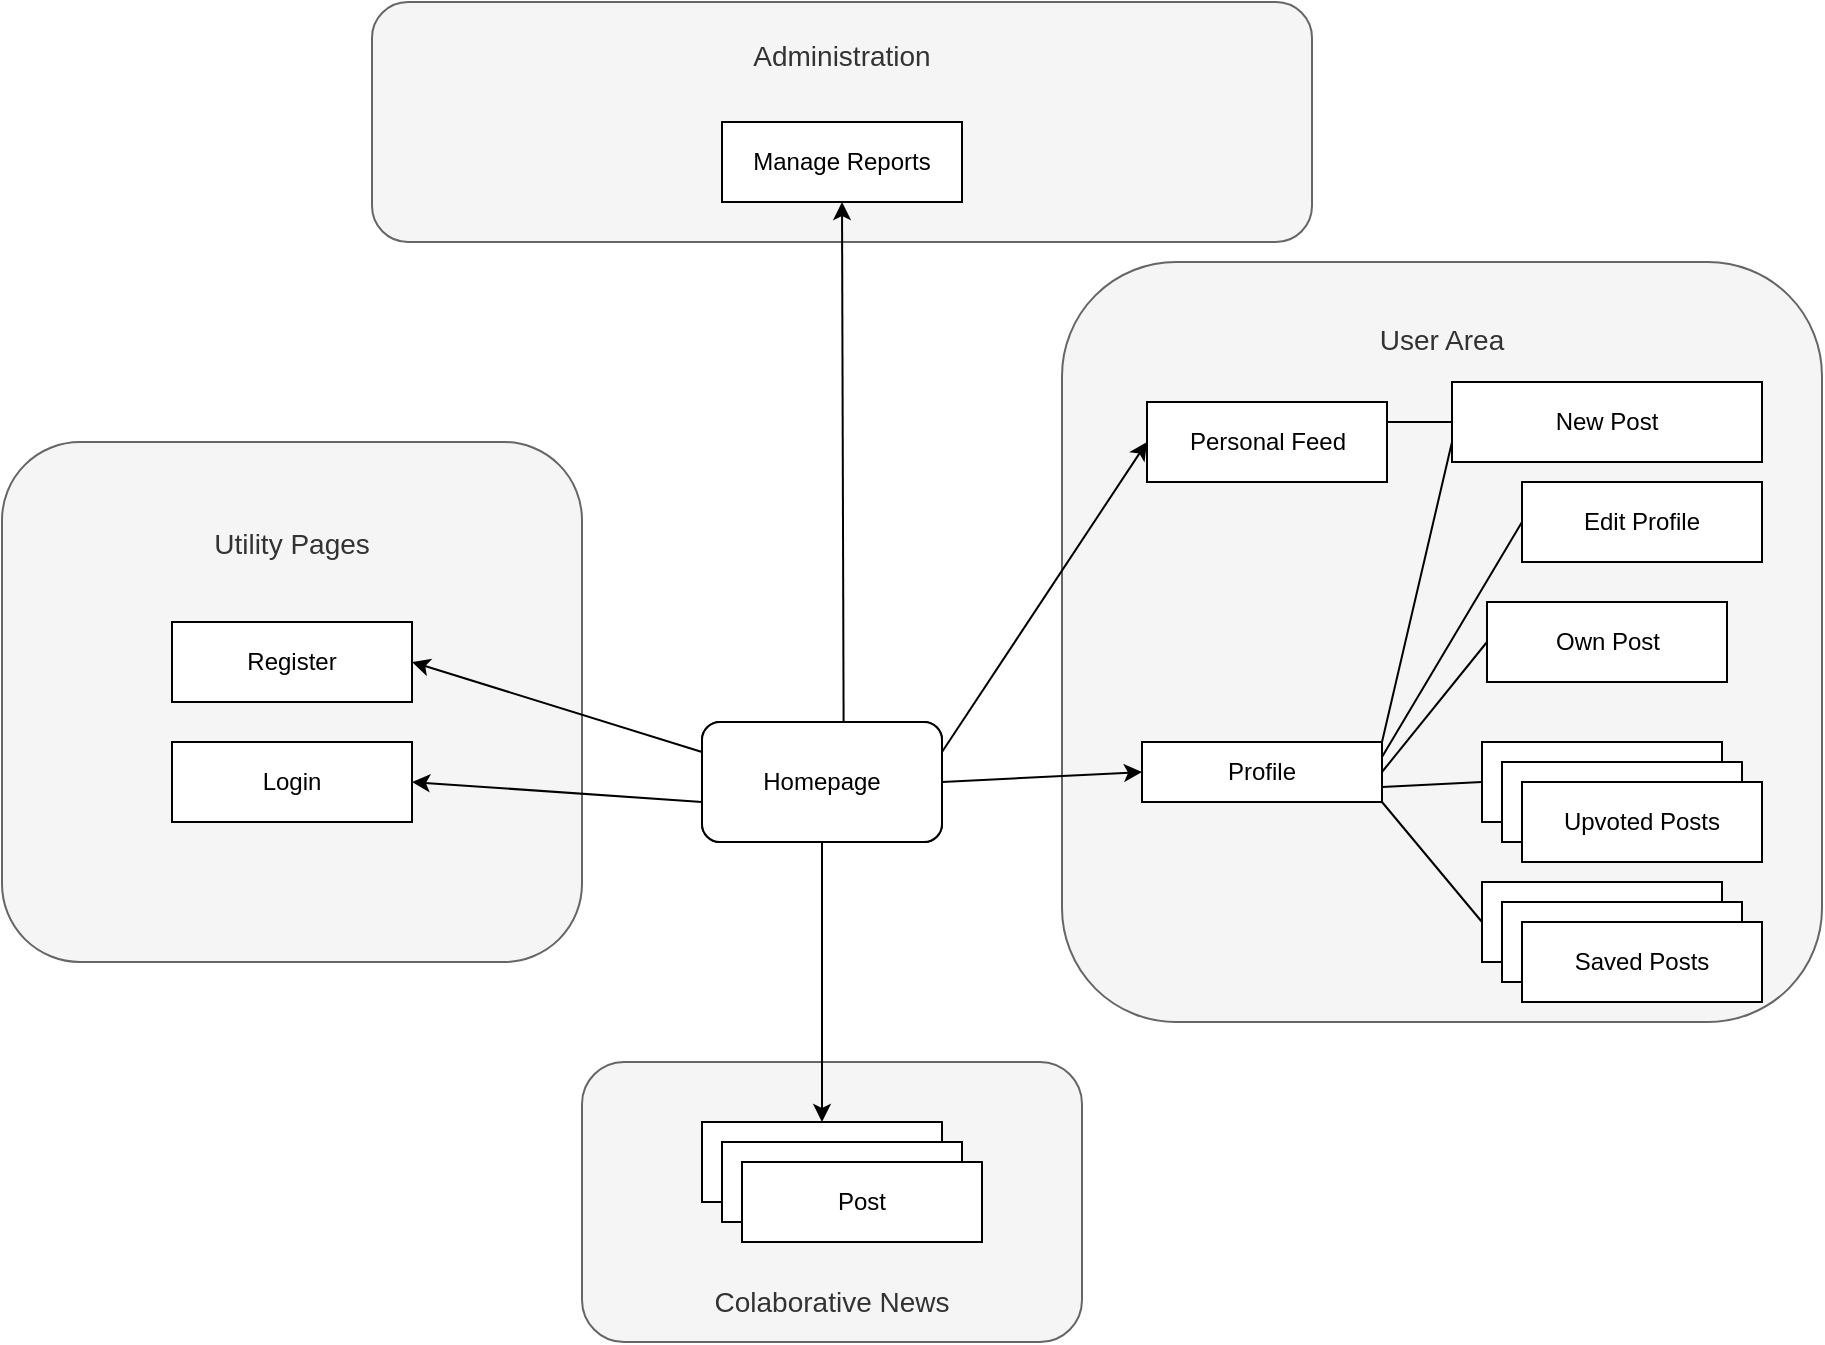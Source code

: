 <mxfile version="14.4.3" type="device"><diagram id="Urd6NdEX1sAxSTFwqKqv" name="Page-1"><mxGraphModel dx="868" dy="1332" grid="1" gridSize="10" guides="1" tooltips="1" connect="1" arrows="1" fold="1" page="1" pageScale="1" pageWidth="1100" pageHeight="850" math="0" shadow="0"><root><mxCell id="0"/><mxCell id="1" parent="0"/><mxCell id="CUA5aRHFGe_7-uSshtop-1" value="Homepage" style="rounded=1;whiteSpace=wrap;html=1;" parent="1" vertex="1"><mxGeometry x="380" y="220" width="120" height="60" as="geometry"/></mxCell><mxCell id="CUA5aRHFGe_7-uSshtop-2" value="Homepage" style="rounded=1;whiteSpace=wrap;html=1;" parent="1" vertex="1"><mxGeometry x="380" y="220" width="120" height="60" as="geometry"/></mxCell><mxCell id="CUA5aRHFGe_7-uSshtop-3" value="&lt;font style=&quot;font-size: 14px&quot;&gt;User Area&lt;br&gt;&lt;/font&gt;&lt;br&gt;&lt;br&gt;&lt;br&gt;&lt;br&gt;&lt;br&gt;&lt;br&gt;&lt;br&gt;&lt;br&gt;&lt;br&gt;&lt;br&gt;&lt;br&gt;&lt;br&gt;&lt;br&gt;&lt;br&gt;&lt;br&gt;&lt;br&gt;&lt;br&gt;&lt;br&gt;&lt;br&gt;&lt;br&gt;&lt;br&gt;" style="rounded=1;whiteSpace=wrap;html=1;fillColor=#f5f5f5;strokeColor=#666666;fontColor=#333333;" parent="1" vertex="1"><mxGeometry x="560" y="-10" width="380" height="380" as="geometry"/></mxCell><mxCell id="CUA5aRHFGe_7-uSshtop-5" value="Personal Feed" style="rounded=0;whiteSpace=wrap;html=1;" parent="1" vertex="1"><mxGeometry x="602.5" y="60" width="120" height="40" as="geometry"/></mxCell><mxCell id="CUA5aRHFGe_7-uSshtop-6" value="Profile" style="rounded=0;whiteSpace=wrap;html=1;" parent="1" vertex="1"><mxGeometry x="600" y="230" width="120" height="30" as="geometry"/></mxCell><mxCell id="CUA5aRHFGe_7-uSshtop-7" value="Edit Profile" style="rounded=0;whiteSpace=wrap;html=1;" parent="1" vertex="1"><mxGeometry x="790" y="100" width="120" height="40" as="geometry"/></mxCell><mxCell id="CUA5aRHFGe_7-uSshtop-9" value="&lt;font style=&quot;font-size: 14px&quot;&gt;Utility Pages&lt;br&gt;&lt;/font&gt;&lt;br&gt;&lt;br&gt;&lt;br&gt;&lt;br&gt;&lt;br&gt;&lt;br&gt;&lt;br&gt;&lt;br&gt;&lt;br&gt;&lt;br&gt;&lt;br&gt;" style="rounded=1;whiteSpace=wrap;html=1;fillColor=#f5f5f5;strokeColor=#666666;fontColor=#333333;" parent="1" vertex="1"><mxGeometry x="30" y="80" width="290" height="260" as="geometry"/></mxCell><mxCell id="CUA5aRHFGe_7-uSshtop-10" value="Register" style="rounded=0;whiteSpace=wrap;html=1;" parent="1" vertex="1"><mxGeometry x="115" y="170" width="120" height="40" as="geometry"/></mxCell><mxCell id="CUA5aRHFGe_7-uSshtop-12" value="Login" style="rounded=0;whiteSpace=wrap;html=1;" parent="1" vertex="1"><mxGeometry x="115" y="230" width="120" height="40" as="geometry"/></mxCell><mxCell id="CUA5aRHFGe_7-uSshtop-13" value="&lt;br&gt;&lt;br&gt;&lt;br&gt;&lt;br&gt;&lt;br&gt;&lt;br&gt;&lt;br&gt;&lt;font style=&quot;font-size: 14px&quot;&gt;Colaborative News&lt;/font&gt;" style="rounded=1;whiteSpace=wrap;html=1;fillColor=#f5f5f5;strokeColor=#666666;fontColor=#333333;" parent="1" vertex="1"><mxGeometry x="320" y="390" width="250" height="140" as="geometry"/></mxCell><mxCell id="CUA5aRHFGe_7-uSshtop-15" value="Post" style="rounded=0;whiteSpace=wrap;html=1;" parent="1" vertex="1"><mxGeometry x="380" y="420" width="120" height="40" as="geometry"/></mxCell><mxCell id="CUA5aRHFGe_7-uSshtop-18" value="&lt;font style=&quot;font-size: 14px&quot;&gt;Administration&lt;br&gt;&lt;br&gt;&lt;br&gt;&lt;br&gt;&lt;br&gt;&lt;/font&gt;" style="rounded=1;whiteSpace=wrap;html=1;fillColor=#f5f5f5;strokeColor=#666666;fontColor=#333333;" parent="1" vertex="1"><mxGeometry x="215" y="-140" width="470" height="120" as="geometry"/></mxCell><mxCell id="CUA5aRHFGe_7-uSshtop-29" value="" style="endArrow=classic;html=1;entryX=0;entryY=0.5;entryDx=0;entryDy=0;exitX=1;exitY=0.25;exitDx=0;exitDy=0;" parent="1" source="CUA5aRHFGe_7-uSshtop-2" target="CUA5aRHFGe_7-uSshtop-5" edge="1"><mxGeometry width="50" height="50" relative="1" as="geometry"><mxPoint x="400" y="260" as="sourcePoint"/><mxPoint x="450" y="210" as="targetPoint"/></mxGeometry></mxCell><mxCell id="CUA5aRHFGe_7-uSshtop-30" value="" style="endArrow=classic;html=1;entryX=0;entryY=0.5;entryDx=0;entryDy=0;exitX=1;exitY=0.5;exitDx=0;exitDy=0;" parent="1" source="CUA5aRHFGe_7-uSshtop-2" target="CUA5aRHFGe_7-uSshtop-6" edge="1"><mxGeometry width="50" height="50" relative="1" as="geometry"><mxPoint x="400" y="260" as="sourcePoint"/><mxPoint x="450" y="210" as="targetPoint"/></mxGeometry></mxCell><mxCell id="CUA5aRHFGe_7-uSshtop-33" value="" style="endArrow=classic;html=1;entryX=1;entryY=0.5;entryDx=0;entryDy=0;" parent="1" target="CUA5aRHFGe_7-uSshtop-12" edge="1"><mxGeometry width="50" height="50" relative="1" as="geometry"><mxPoint x="380" y="260" as="sourcePoint"/><mxPoint x="450" y="210" as="targetPoint"/></mxGeometry></mxCell><mxCell id="CUA5aRHFGe_7-uSshtop-35" value="" style="endArrow=classic;html=1;exitX=0;exitY=0.25;exitDx=0;exitDy=0;entryX=1;entryY=0.5;entryDx=0;entryDy=0;" parent="1" source="CUA5aRHFGe_7-uSshtop-2" target="CUA5aRHFGe_7-uSshtop-10" edge="1"><mxGeometry width="50" height="50" relative="1" as="geometry"><mxPoint x="400" y="330" as="sourcePoint"/><mxPoint x="450" y="280" as="targetPoint"/></mxGeometry></mxCell><mxCell id="CUA5aRHFGe_7-uSshtop-38" value="Post" style="rounded=0;whiteSpace=wrap;html=1;" parent="1" vertex="1"><mxGeometry x="390" y="430" width="120" height="40" as="geometry"/></mxCell><mxCell id="CUA5aRHFGe_7-uSshtop-39" value="Post" style="rounded=0;whiteSpace=wrap;html=1;" parent="1" vertex="1"><mxGeometry x="400" y="440" width="120" height="40" as="geometry"/></mxCell><mxCell id="CUA5aRHFGe_7-uSshtop-43" value="" style="endArrow=classic;html=1;exitX=0.5;exitY=1;exitDx=0;exitDy=0;entryX=0.5;entryY=0;entryDx=0;entryDy=0;" parent="1" source="CUA5aRHFGe_7-uSshtop-2" target="CUA5aRHFGe_7-uSshtop-15" edge="1"><mxGeometry width="50" height="50" relative="1" as="geometry"><mxPoint x="530" y="260" as="sourcePoint"/><mxPoint x="580" y="210" as="targetPoint"/></mxGeometry></mxCell><mxCell id="CUA5aRHFGe_7-uSshtop-44" value="New Post" style="rounded=0;whiteSpace=wrap;html=1;" parent="1" vertex="1"><mxGeometry x="755" y="50" width="155" height="40" as="geometry"/></mxCell><mxCell id="CUA5aRHFGe_7-uSshtop-48" value="Saved Posts" style="rounded=0;whiteSpace=wrap;html=1;" parent="1" vertex="1"><mxGeometry x="770" y="300" width="120" height="40" as="geometry"/></mxCell><mxCell id="CUA5aRHFGe_7-uSshtop-49" value="Manage Reports" style="rounded=0;whiteSpace=wrap;html=1;" parent="1" vertex="1"><mxGeometry x="390" y="-80" width="120" height="40" as="geometry"/></mxCell><mxCell id="CUA5aRHFGe_7-uSshtop-52" value="" style="endArrow=classic;html=1;entryX=0.5;entryY=1;entryDx=0;entryDy=0;exitX=0.59;exitY=-0.009;exitDx=0;exitDy=0;exitPerimeter=0;" parent="1" source="CUA5aRHFGe_7-uSshtop-2" target="CUA5aRHFGe_7-uSshtop-49" edge="1"><mxGeometry width="50" height="50" relative="1" as="geometry"><mxPoint x="450" y="210" as="sourcePoint"/><mxPoint x="245" y="190" as="targetPoint"/></mxGeometry></mxCell><mxCell id="CUA5aRHFGe_7-uSshtop-53" value="UpvotedPosts" style="rounded=0;whiteSpace=wrap;html=1;" parent="1" vertex="1"><mxGeometry x="770" y="230" width="120" height="40" as="geometry"/></mxCell><mxCell id="CUA5aRHFGe_7-uSshtop-54" value="" style="endArrow=none;html=1;exitX=1;exitY=0.75;exitDx=0;exitDy=0;entryX=0;entryY=0.5;entryDx=0;entryDy=0;" parent="1" source="CUA5aRHFGe_7-uSshtop-6" target="CUA5aRHFGe_7-uSshtop-53" edge="1"><mxGeometry width="50" height="50" relative="1" as="geometry"><mxPoint x="510" y="120" as="sourcePoint"/><mxPoint x="560" y="70" as="targetPoint"/></mxGeometry></mxCell><mxCell id="CUA5aRHFGe_7-uSshtop-55" value="" style="endArrow=none;html=1;exitX=1;exitY=1;exitDx=0;exitDy=0;entryX=0;entryY=0.5;entryDx=0;entryDy=0;" parent="1" source="CUA5aRHFGe_7-uSshtop-6" target="CUA5aRHFGe_7-uSshtop-48" edge="1"><mxGeometry width="50" height="50" relative="1" as="geometry"><mxPoint x="730" y="210" as="sourcePoint"/><mxPoint x="770" y="140" as="targetPoint"/></mxGeometry></mxCell><mxCell id="CUA5aRHFGe_7-uSshtop-58" value="" style="endArrow=none;html=1;entryX=0;entryY=0.75;entryDx=0;entryDy=0;exitX=1;exitY=0;exitDx=0;exitDy=0;" parent="1" source="CUA5aRHFGe_7-uSshtop-6" target="CUA5aRHFGe_7-uSshtop-44" edge="1"><mxGeometry width="50" height="50" relative="1" as="geometry"><mxPoint x="720" y="200" as="sourcePoint"/><mxPoint x="770" y="150" as="targetPoint"/></mxGeometry></mxCell><mxCell id="CUA5aRHFGe_7-uSshtop-59" value="" style="endArrow=none;html=1;entryX=0;entryY=0.5;entryDx=0;entryDy=0;exitX=1;exitY=0.25;exitDx=0;exitDy=0;" parent="1" source="CUA5aRHFGe_7-uSshtop-5" target="CUA5aRHFGe_7-uSshtop-44" edge="1"><mxGeometry width="50" height="50" relative="1" as="geometry"><mxPoint x="727.5" y="80" as="sourcePoint"/><mxPoint x="777.5" y="30" as="targetPoint"/></mxGeometry></mxCell><mxCell id="CUA5aRHFGe_7-uSshtop-62" value="" style="endArrow=none;html=1;entryX=0;entryY=0.5;entryDx=0;entryDy=0;exitX=1;exitY=0.25;exitDx=0;exitDy=0;" parent="1" source="CUA5aRHFGe_7-uSshtop-6" target="CUA5aRHFGe_7-uSshtop-7" edge="1"><mxGeometry width="50" height="50" relative="1" as="geometry"><mxPoint x="630" y="260" as="sourcePoint"/><mxPoint x="680" y="210" as="targetPoint"/></mxGeometry></mxCell><mxCell id="CD6-LUaRqdlgB-a05D8N-1" value="UpvotedPosts" style="rounded=0;whiteSpace=wrap;html=1;" parent="1" vertex="1"><mxGeometry x="780" y="240" width="120" height="40" as="geometry"/></mxCell><mxCell id="CD6-LUaRqdlgB-a05D8N-2" value="Upvoted Posts" style="rounded=0;whiteSpace=wrap;html=1;" parent="1" vertex="1"><mxGeometry x="790" y="250" width="120" height="40" as="geometry"/></mxCell><mxCell id="CD6-LUaRqdlgB-a05D8N-5" value="Saved Posts" style="rounded=0;whiteSpace=wrap;html=1;" parent="1" vertex="1"><mxGeometry x="780" y="310" width="120" height="40" as="geometry"/></mxCell><mxCell id="CD6-LUaRqdlgB-a05D8N-6" value="Saved Posts" style="rounded=0;whiteSpace=wrap;html=1;" parent="1" vertex="1"><mxGeometry x="790" y="320" width="120" height="40" as="geometry"/></mxCell><mxCell id="CD6-LUaRqdlgB-a05D8N-7" value="Own Post" style="rounded=0;whiteSpace=wrap;html=1;" parent="1" vertex="1"><mxGeometry x="772.5" y="160" width="120" height="40" as="geometry"/></mxCell><mxCell id="CD6-LUaRqdlgB-a05D8N-8" value="" style="endArrow=none;html=1;exitX=1;exitY=0.5;exitDx=0;exitDy=0;entryX=0;entryY=0.5;entryDx=0;entryDy=0;" parent="1" source="CUA5aRHFGe_7-uSshtop-6" target="CD6-LUaRqdlgB-a05D8N-7" edge="1"><mxGeometry width="50" height="50" relative="1" as="geometry"><mxPoint x="722.5" y="182.5" as="sourcePoint"/><mxPoint x="562.5" as="targetPoint"/></mxGeometry></mxCell></root></mxGraphModel></diagram></mxfile>